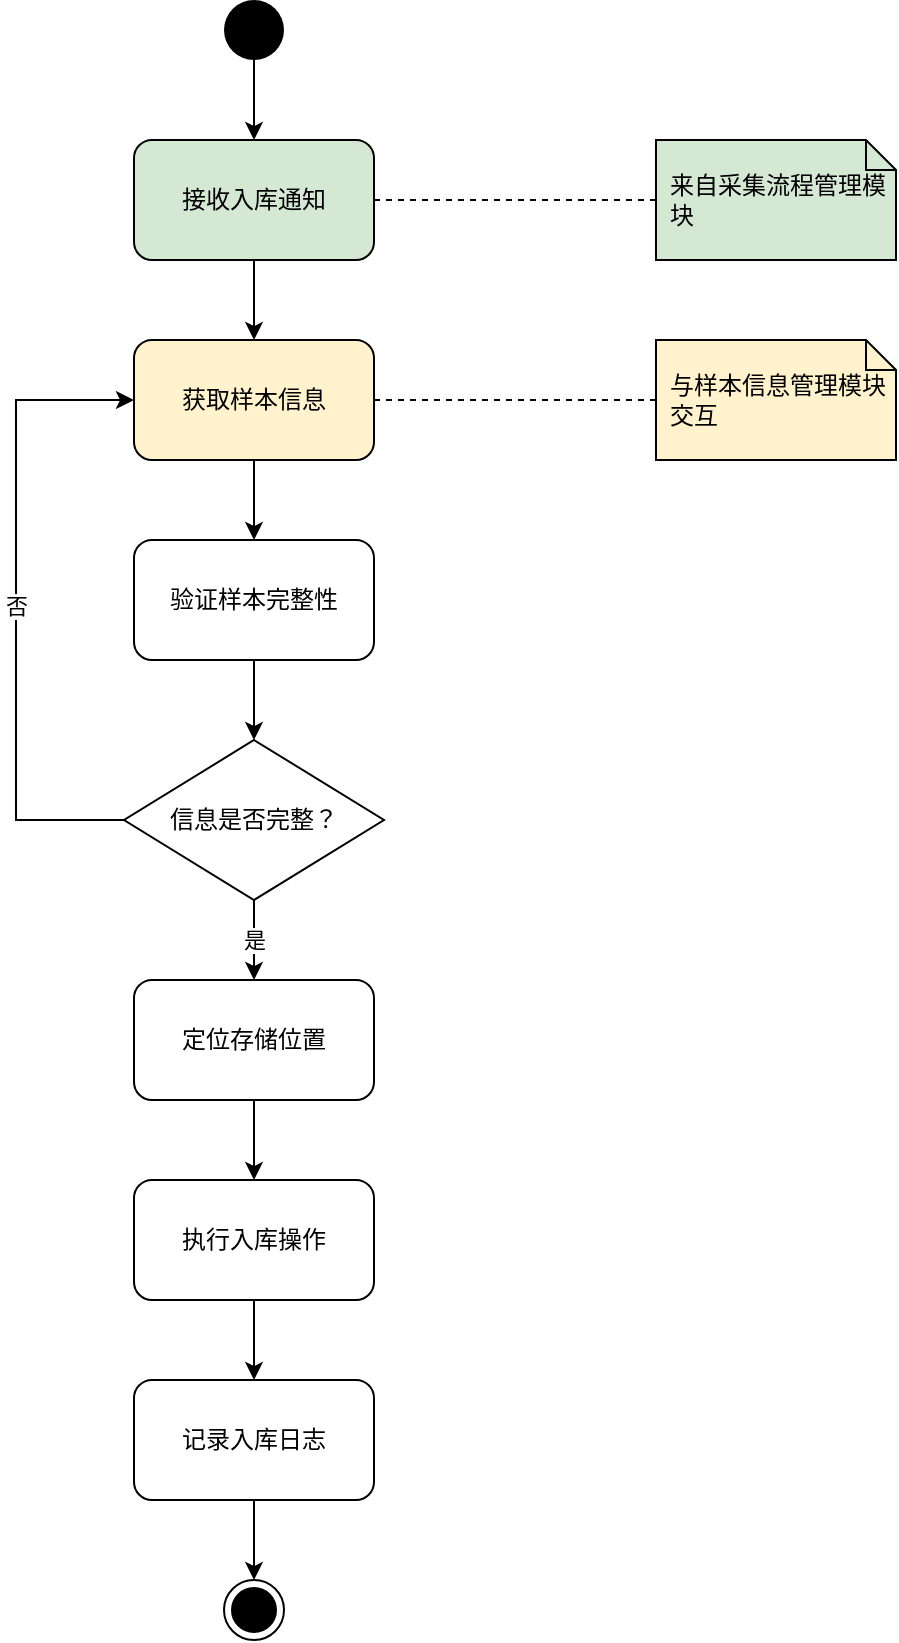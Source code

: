 <mxfile>
    <diagram id="sample-storage-management" name="样本入库管理活动图">
        <mxGraphModel dx="1166" dy="890" grid="1" gridSize="10" guides="1" tooltips="1" connect="1" arrows="1" fold="1" page="1" pageScale="1" pageWidth="827" pageHeight="1169" math="0" shadow="0">
            <root>
                <mxCell id="0"/>
                <mxCell id="1" parent="0"/>
                <mxCell id="start" value="" style="ellipse;fillColor=#000000;strokeColor=none;html=1;" parent="1" vertex="1">
                    <mxGeometry x="384" y="40" width="30" height="30" as="geometry"/>
                </mxCell>
                <mxCell id="act1" value="接收入库通知" style="rounded=1;whiteSpace=wrap;html=1;fillColor=#d5e8d4;" parent="1" vertex="1">
                    <mxGeometry x="339" y="110" width="120" height="60" as="geometry"/>
                </mxCell>
                <mxCell id="act2" value="获取样本信息" style="rounded=1;whiteSpace=wrap;html=1;fillColor=#fff2cc;" parent="1" vertex="1">
                    <mxGeometry x="339" y="210" width="120" height="60" as="geometry"/>
                </mxCell>
                <mxCell id="act3" value="验证样本完整性" style="rounded=1;whiteSpace=wrap;html=1;" parent="1" vertex="1">
                    <mxGeometry x="339" y="310" width="120" height="60" as="geometry"/>
                </mxCell>
                <mxCell id="decision1" value="信息是否完整？" style="rhombus;whiteSpace=wrap;html=1;" parent="1" vertex="1">
                    <mxGeometry x="334" y="410" width="130" height="80" as="geometry"/>
                </mxCell>
                <mxCell id="act4" value="定位存储位置" style="rounded=1;whiteSpace=wrap;html=1;" parent="1" vertex="1">
                    <mxGeometry x="339" y="530" width="120" height="60" as="geometry"/>
                </mxCell>
                <mxCell id="act5" value="执行入库操作" style="rounded=1;whiteSpace=wrap;html=1;" parent="1" vertex="1">
                    <mxGeometry x="339" y="630" width="120" height="60" as="geometry"/>
                </mxCell>
                <mxCell id="act6" value="记录入库日志" style="rounded=1;whiteSpace=wrap;html=1;" parent="1" vertex="1">
                    <mxGeometry x="339" y="730" width="120" height="60" as="geometry"/>
                </mxCell>
                <mxCell id="end" value="" style="ellipse;html=1;shape=endState;fillColor=#000000;strokeColor=#000000;" parent="1" vertex="1">
                    <mxGeometry x="384" y="830" width="30" height="30" as="geometry"/>
                </mxCell>
                <mxCell id="flow1" value="" style="endArrow=classic;html=1;rounded=0;exitX=0.5;exitY=1;exitDx=0;exitDy=0;entryX=0.5;entryY=0;entryDx=0;entryDy=0;" parent="1" source="start" target="act1" edge="1">
                    <mxGeometry width="50" height="50" relative="1" as="geometry"/>
                </mxCell>
                <mxCell id="flow2" value="" style="endArrow=classic;html=1;rounded=0;exitX=0.5;exitY=1;exitDx=0;exitDy=0;entryX=0.5;entryY=0;entryDx=0;entryDy=0;" parent="1" source="act1" target="act2" edge="1">
                    <mxGeometry width="50" height="50" relative="1" as="geometry"/>
                </mxCell>
                <mxCell id="flow3" value="" style="endArrow=classic;html=1;rounded=0;exitX=0.5;exitY=1;exitDx=0;exitDy=0;entryX=0.5;entryY=0;entryDx=0;entryDy=0;" parent="1" source="act2" target="act3" edge="1">
                    <mxGeometry width="50" height="50" relative="1" as="geometry"/>
                </mxCell>
                <mxCell id="flow4" value="" style="endArrow=classic;html=1;rounded=0;exitX=0.5;exitY=1;exitDx=0;exitDy=0;entryX=0.5;entryY=0;entryDx=0;entryDy=0;" parent="1" source="act3" target="decision1" edge="1">
                    <mxGeometry width="50" height="50" relative="1" as="geometry"/>
                </mxCell>
                <mxCell id="flow5" value="是" style="endArrow=classic;html=1;rounded=0;exitX=0.5;exitY=1;exitDx=0;exitDy=0;entryX=0.5;entryY=0;entryDx=0;entryDy=0;" parent="1" source="decision1" target="act4" edge="1">
                    <mxGeometry relative="1" as="geometry"/>
                </mxCell>
                <mxCell id="flow6" value="否" style="endArrow=classic;html=1;rounded=0;exitX=0;exitY=0.5;exitDx=0;exitDy=0;entryX=0;entryY=0.5;entryDx=0;entryDy=0;" parent="1" source="decision1" target="act2" edge="1">
                    <mxGeometry relative="1" as="geometry">
                        <Array as="points">
                            <mxPoint x="280" y="450"/>
                            <mxPoint x="280" y="240"/>
                        </Array>
                    </mxGeometry>
                </mxCell>
                <mxCell id="flow7" value="" style="endArrow=classic;html=1;rounded=0;exitX=0.5;exitY=1;exitDx=0;exitDy=0;entryX=0.5;entryY=0;entryDx=0;entryDy=0;" parent="1" source="act4" target="act5" edge="1">
                    <mxGeometry width="50" height="50" relative="1" as="geometry"/>
                </mxCell>
                <mxCell id="flow8" value="" style="endArrow=classic;html=1;rounded=0;exitX=0.5;exitY=1;exitDx=0;exitDy=0;entryX=0.5;entryY=0;entryDx=0;entryDy=0;" parent="1" source="act5" target="act6" edge="1">
                    <mxGeometry width="50" height="50" relative="1" as="geometry"/>
                </mxCell>
                <mxCell id="flow9" value="" style="endArrow=classic;html=1;rounded=0;exitX=0.5;exitY=1;exitDx=0;exitDy=0;entryX=0.5;entryY=0;entryDx=0;entryDy=0;" parent="1" source="act6" target="end" edge="1">
                    <mxGeometry width="50" height="50" relative="1" as="geometry"/>
                </mxCell>
                <mxCell id="note1" value="来自采集流程管理模块" style="shape=note;size=15;align=left;spacingLeft=5;html=1;whiteSpace=wrap;fillColor=#d5e8d4;" parent="1" vertex="1">
                    <mxGeometry x="600" y="110" width="120" height="60" as="geometry"/>
                </mxCell>
                <mxCell id="note2" value="与样本信息管理模块交互" style="shape=note;size=15;align=left;spacingLeft=5;html=1;whiteSpace=wrap;fillColor=#fff2cc;" parent="1" vertex="1">
                    <mxGeometry x="600" y="210" width="120" height="60" as="geometry"/>
                </mxCell>
                <mxCell id="note1_line" value="" style="endArrow=none;dashed=1;html=1;rounded=0;exitX=1;exitY=0.5;exitDx=0;exitDy=0;entryX=0;entryY=0.5;entryDx=0;entryDy=0;entryPerimeter=0;" parent="1" source="act1" target="note1" edge="1">
                    <mxGeometry width="50" height="50" relative="1" as="geometry"/>
                </mxCell>
                <mxCell id="note2_line" value="" style="endArrow=none;dashed=1;html=1;rounded=0;exitX=1;exitY=0.5;exitDx=0;exitDy=0;entryX=0;entryY=0.5;entryDx=0;entryDy=0;entryPerimeter=0;" parent="1" source="act2" target="note2" edge="1">
                    <mxGeometry width="50" height="50" relative="1" as="geometry"/>
                </mxCell>
            </root>
        </mxGraphModel>
    </diagram>
</mxfile>